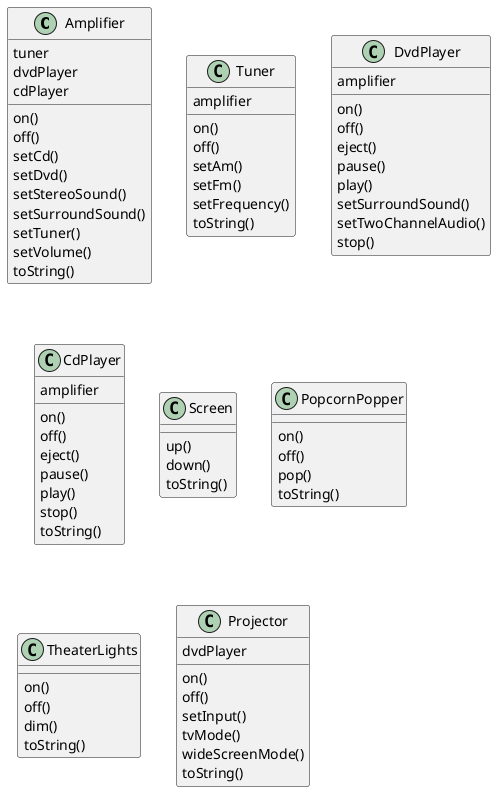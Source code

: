 @startuml
class Amplifier {
tuner
dvdPlayer
cdPlayer
on()
off()
setCd()
setDvd()
setStereoSound()
setSurroundSound()
setTuner()
setVolume()
toString()
}

class Tuner {
amplifier
on()
off()
setAm()
setFm()
setFrequency()
toString()
}

class DvdPlayer {
amplifier
on()
off()
eject()
pause()
play()
setSurroundSound()
setTwoChannelAudio()
stop()
}

class CdPlayer {
amplifier
on()
off()
eject()
pause()
play()
stop()
toString()
}

class Screen {
up()
down()
toString()
}

class PopcornPopper {
on()
off()
pop()
toString()
}

class TheaterLights {
on()
off()
dim()
toString()
}

class Projector {
dvdPlayer
on()
off()
setInput()
tvMode()
wideScreenMode()
toString()
}
@enduml